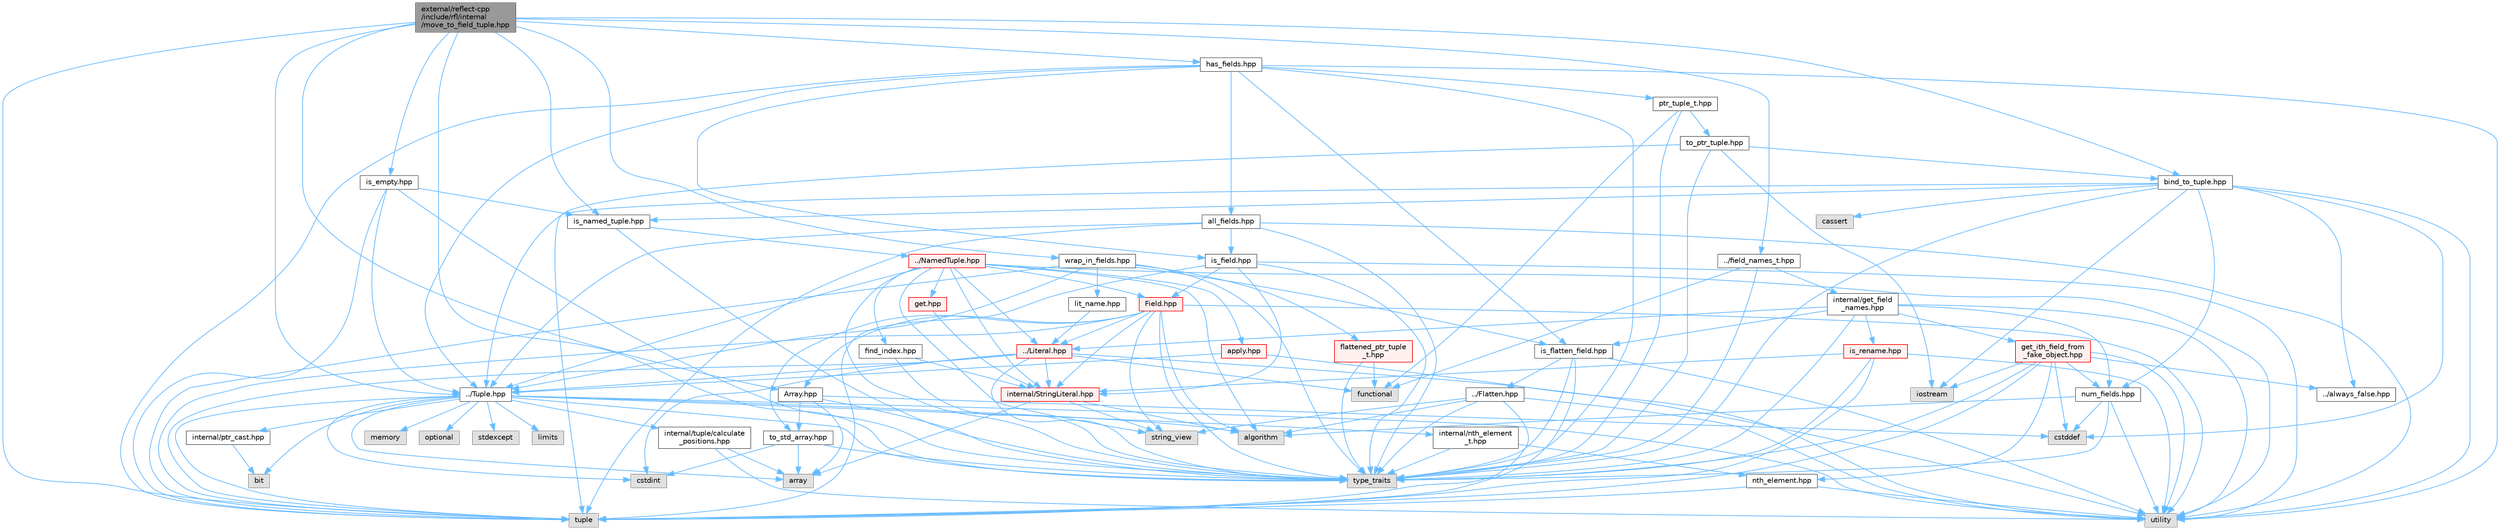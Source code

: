 digraph "external/reflect-cpp/include/rfl/internal/move_to_field_tuple.hpp"
{
 // LATEX_PDF_SIZE
  bgcolor="transparent";
  edge [fontname=Helvetica,fontsize=10,labelfontname=Helvetica,labelfontsize=10];
  node [fontname=Helvetica,fontsize=10,shape=box,height=0.2,width=0.4];
  Node1 [id="Node000001",label="external/reflect-cpp\l/include/rfl/internal\l/move_to_field_tuple.hpp",height=0.2,width=0.4,color="gray40", fillcolor="grey60", style="filled", fontcolor="black",tooltip=" "];
  Node1 -> Node2 [id="edge1_Node000001_Node000002",color="steelblue1",style="solid",tooltip=" "];
  Node2 [id="Node000002",label="tuple",height=0.2,width=0.4,color="grey60", fillcolor="#E0E0E0", style="filled",tooltip=" "];
  Node1 -> Node3 [id="edge2_Node000001_Node000003",color="steelblue1",style="solid",tooltip=" "];
  Node3 [id="Node000003",label="type_traits",height=0.2,width=0.4,color="grey60", fillcolor="#E0E0E0", style="filled",tooltip=" "];
  Node1 -> Node4 [id="edge3_Node000001_Node000004",color="steelblue1",style="solid",tooltip=" "];
  Node4 [id="Node000004",label="../Tuple.hpp",height=0.2,width=0.4,color="grey40", fillcolor="white", style="filled",URL="$_tuple_8hpp.html",tooltip=" "];
  Node4 -> Node5 [id="edge4_Node000004_Node000005",color="steelblue1",style="solid",tooltip=" "];
  Node5 [id="Node000005",label="algorithm",height=0.2,width=0.4,color="grey60", fillcolor="#E0E0E0", style="filled",tooltip=" "];
  Node4 -> Node6 [id="edge5_Node000004_Node000006",color="steelblue1",style="solid",tooltip=" "];
  Node6 [id="Node000006",label="array",height=0.2,width=0.4,color="grey60", fillcolor="#E0E0E0", style="filled",tooltip=" "];
  Node4 -> Node7 [id="edge6_Node000004_Node000007",color="steelblue1",style="solid",tooltip=" "];
  Node7 [id="Node000007",label="bit",height=0.2,width=0.4,color="grey60", fillcolor="#E0E0E0", style="filled",tooltip=" "];
  Node4 -> Node8 [id="edge7_Node000004_Node000008",color="steelblue1",style="solid",tooltip=" "];
  Node8 [id="Node000008",label="cstdint",height=0.2,width=0.4,color="grey60", fillcolor="#E0E0E0", style="filled",tooltip=" "];
  Node4 -> Node9 [id="edge8_Node000004_Node000009",color="steelblue1",style="solid",tooltip=" "];
  Node9 [id="Node000009",label="limits",height=0.2,width=0.4,color="grey60", fillcolor="#E0E0E0", style="filled",tooltip=" "];
  Node4 -> Node10 [id="edge9_Node000004_Node000010",color="steelblue1",style="solid",tooltip=" "];
  Node10 [id="Node000010",label="memory",height=0.2,width=0.4,color="grey60", fillcolor="#E0E0E0", style="filled",tooltip=" "];
  Node4 -> Node11 [id="edge10_Node000004_Node000011",color="steelblue1",style="solid",tooltip=" "];
  Node11 [id="Node000011",label="optional",height=0.2,width=0.4,color="grey60", fillcolor="#E0E0E0", style="filled",tooltip=" "];
  Node4 -> Node12 [id="edge11_Node000004_Node000012",color="steelblue1",style="solid",tooltip=" "];
  Node12 [id="Node000012",label="stdexcept",height=0.2,width=0.4,color="grey60", fillcolor="#E0E0E0", style="filled",tooltip=" "];
  Node4 -> Node2 [id="edge12_Node000004_Node000002",color="steelblue1",style="solid",tooltip=" "];
  Node4 -> Node3 [id="edge13_Node000004_Node000003",color="steelblue1",style="solid",tooltip=" "];
  Node4 -> Node13 [id="edge14_Node000004_Node000013",color="steelblue1",style="solid",tooltip=" "];
  Node13 [id="Node000013",label="utility",height=0.2,width=0.4,color="grey60", fillcolor="#E0E0E0", style="filled",tooltip=" "];
  Node4 -> Node14 [id="edge15_Node000004_Node000014",color="steelblue1",style="solid",tooltip=" "];
  Node14 [id="Node000014",label="internal/nth_element\l_t.hpp",height=0.2,width=0.4,color="grey40", fillcolor="white", style="filled",URL="$nth__element__t_8hpp.html",tooltip=" "];
  Node14 -> Node3 [id="edge16_Node000014_Node000003",color="steelblue1",style="solid",tooltip=" "];
  Node14 -> Node15 [id="edge17_Node000014_Node000015",color="steelblue1",style="solid",tooltip=" "];
  Node15 [id="Node000015",label="nth_element.hpp",height=0.2,width=0.4,color="grey40", fillcolor="white", style="filled",URL="$nth__element_8hpp.html",tooltip=" "];
  Node15 -> Node2 [id="edge18_Node000015_Node000002",color="steelblue1",style="solid",tooltip=" "];
  Node15 -> Node13 [id="edge19_Node000015_Node000013",color="steelblue1",style="solid",tooltip=" "];
  Node4 -> Node16 [id="edge20_Node000004_Node000016",color="steelblue1",style="solid",tooltip=" "];
  Node16 [id="Node000016",label="internal/ptr_cast.hpp",height=0.2,width=0.4,color="grey40", fillcolor="white", style="filled",URL="$ptr__cast_8hpp.html",tooltip=" "];
  Node16 -> Node7 [id="edge21_Node000016_Node000007",color="steelblue1",style="solid",tooltip=" "];
  Node4 -> Node17 [id="edge22_Node000004_Node000017",color="steelblue1",style="solid",tooltip=" "];
  Node17 [id="Node000017",label="internal/tuple/calculate\l_positions.hpp",height=0.2,width=0.4,color="grey40", fillcolor="white", style="filled",URL="$calculate__positions_8hpp.html",tooltip=" "];
  Node17 -> Node6 [id="edge23_Node000017_Node000006",color="steelblue1",style="solid",tooltip=" "];
  Node17 -> Node13 [id="edge24_Node000017_Node000013",color="steelblue1",style="solid",tooltip=" "];
  Node1 -> Node18 [id="edge25_Node000001_Node000018",color="steelblue1",style="solid",tooltip=" "];
  Node18 [id="Node000018",label="../field_names_t.hpp",height=0.2,width=0.4,color="grey40", fillcolor="white", style="filled",URL="$field__names__t_8hpp.html",tooltip=" "];
  Node18 -> Node19 [id="edge26_Node000018_Node000019",color="steelblue1",style="solid",tooltip=" "];
  Node19 [id="Node000019",label="functional",height=0.2,width=0.4,color="grey60", fillcolor="#E0E0E0", style="filled",tooltip=" "];
  Node18 -> Node3 [id="edge27_Node000018_Node000003",color="steelblue1",style="solid",tooltip=" "];
  Node18 -> Node20 [id="edge28_Node000018_Node000020",color="steelblue1",style="solid",tooltip=" "];
  Node20 [id="Node000020",label="internal/get_field\l_names.hpp",height=0.2,width=0.4,color="grey40", fillcolor="white", style="filled",URL="$get__field__names_8hpp.html",tooltip=" "];
  Node20 -> Node3 [id="edge29_Node000020_Node000003",color="steelblue1",style="solid",tooltip=" "];
  Node20 -> Node13 [id="edge30_Node000020_Node000013",color="steelblue1",style="solid",tooltip=" "];
  Node20 -> Node21 [id="edge31_Node000020_Node000021",color="steelblue1",style="solid",tooltip=" "];
  Node21 [id="Node000021",label="../Literal.hpp",height=0.2,width=0.4,color="red", fillcolor="#FFF0F0", style="filled",URL="$_literal_8hpp.html",tooltip=" "];
  Node21 -> Node8 [id="edge32_Node000021_Node000008",color="steelblue1",style="solid",tooltip=" "];
  Node21 -> Node19 [id="edge33_Node000021_Node000019",color="steelblue1",style="solid",tooltip=" "];
  Node21 -> Node2 [id="edge34_Node000021_Node000002",color="steelblue1",style="solid",tooltip=" "];
  Node21 -> Node3 [id="edge35_Node000021_Node000003",color="steelblue1",style="solid",tooltip=" "];
  Node21 -> Node13 [id="edge36_Node000021_Node000013",color="steelblue1",style="solid",tooltip=" "];
  Node21 -> Node4 [id="edge37_Node000021_Node000004",color="steelblue1",style="solid",tooltip=" "];
  Node21 -> Node28 [id="edge38_Node000021_Node000028",color="steelblue1",style="solid",tooltip=" "];
  Node28 [id="Node000028",label="internal/StringLiteral.hpp",height=0.2,width=0.4,color="red", fillcolor="#FFF0F0", style="filled",URL="$_string_literal_8hpp.html",tooltip=" "];
  Node28 -> Node5 [id="edge39_Node000028_Node000005",color="steelblue1",style="solid",tooltip=" "];
  Node28 -> Node6 [id="edge40_Node000028_Node000006",color="steelblue1",style="solid",tooltip=" "];
  Node28 -> Node29 [id="edge41_Node000028_Node000029",color="steelblue1",style="solid",tooltip=" "];
  Node29 [id="Node000029",label="string_view",height=0.2,width=0.4,color="grey60", fillcolor="#E0E0E0", style="filled",tooltip=" "];
  Node20 -> Node31 [id="edge42_Node000020_Node000031",color="steelblue1",style="solid",tooltip=" "];
  Node31 [id="Node000031",label="get_ith_field_from\l_fake_object.hpp",height=0.2,width=0.4,color="red", fillcolor="#FFF0F0", style="filled",URL="$get__ith__field__from__fake__object_8hpp.html",tooltip=" "];
  Node31 -> Node32 [id="edge43_Node000031_Node000032",color="steelblue1",style="solid",tooltip=" "];
  Node32 [id="Node000032",label="cstddef",height=0.2,width=0.4,color="grey60", fillcolor="#E0E0E0", style="filled",tooltip=" "];
  Node31 -> Node26 [id="edge44_Node000031_Node000026",color="steelblue1",style="solid",tooltip=" "];
  Node26 [id="Node000026",label="iostream",height=0.2,width=0.4,color="grey60", fillcolor="#E0E0E0", style="filled",tooltip=" "];
  Node31 -> Node2 [id="edge45_Node000031_Node000002",color="steelblue1",style="solid",tooltip=" "];
  Node31 -> Node3 [id="edge46_Node000031_Node000003",color="steelblue1",style="solid",tooltip=" "];
  Node31 -> Node13 [id="edge47_Node000031_Node000013",color="steelblue1",style="solid",tooltip=" "];
  Node31 -> Node33 [id="edge48_Node000031_Node000033",color="steelblue1",style="solid",tooltip=" "];
  Node33 [id="Node000033",label="../always_false.hpp",height=0.2,width=0.4,color="grey40", fillcolor="white", style="filled",URL="$always__false_8hpp.html",tooltip=" "];
  Node31 -> Node15 [id="edge49_Node000031_Node000015",color="steelblue1",style="solid",tooltip=" "];
  Node31 -> Node35 [id="edge50_Node000031_Node000035",color="steelblue1",style="solid",tooltip=" "];
  Node35 [id="Node000035",label="num_fields.hpp",height=0.2,width=0.4,color="grey40", fillcolor="white", style="filled",URL="$num__fields_8hpp.html",tooltip=" "];
  Node35 -> Node5 [id="edge51_Node000035_Node000005",color="steelblue1",style="solid",tooltip=" "];
  Node35 -> Node32 [id="edge52_Node000035_Node000032",color="steelblue1",style="solid",tooltip=" "];
  Node35 -> Node3 [id="edge53_Node000035_Node000003",color="steelblue1",style="solid",tooltip=" "];
  Node35 -> Node13 [id="edge54_Node000035_Node000013",color="steelblue1",style="solid",tooltip=" "];
  Node20 -> Node36 [id="edge55_Node000020_Node000036",color="steelblue1",style="solid",tooltip=" "];
  Node36 [id="Node000036",label="is_flatten_field.hpp",height=0.2,width=0.4,color="grey40", fillcolor="white", style="filled",URL="$is__flatten__field_8hpp.html",tooltip=" "];
  Node36 -> Node2 [id="edge56_Node000036_Node000002",color="steelblue1",style="solid",tooltip=" "];
  Node36 -> Node3 [id="edge57_Node000036_Node000003",color="steelblue1",style="solid",tooltip=" "];
  Node36 -> Node13 [id="edge58_Node000036_Node000013",color="steelblue1",style="solid",tooltip=" "];
  Node36 -> Node37 [id="edge59_Node000036_Node000037",color="steelblue1",style="solid",tooltip=" "];
  Node37 [id="Node000037",label="../Flatten.hpp",height=0.2,width=0.4,color="grey40", fillcolor="white", style="filled",URL="$_flatten_8hpp.html",tooltip=" "];
  Node37 -> Node5 [id="edge60_Node000037_Node000005",color="steelblue1",style="solid",tooltip=" "];
  Node37 -> Node29 [id="edge61_Node000037_Node000029",color="steelblue1",style="solid",tooltip=" "];
  Node37 -> Node2 [id="edge62_Node000037_Node000002",color="steelblue1",style="solid",tooltip=" "];
  Node37 -> Node3 [id="edge63_Node000037_Node000003",color="steelblue1",style="solid",tooltip=" "];
  Node37 -> Node13 [id="edge64_Node000037_Node000013",color="steelblue1",style="solid",tooltip=" "];
  Node20 -> Node38 [id="edge65_Node000020_Node000038",color="steelblue1",style="solid",tooltip=" "];
  Node38 [id="Node000038",label="is_rename.hpp",height=0.2,width=0.4,color="red", fillcolor="#FFF0F0", style="filled",URL="$is__rename_8hpp.html",tooltip=" "];
  Node38 -> Node2 [id="edge66_Node000038_Node000002",color="steelblue1",style="solid",tooltip=" "];
  Node38 -> Node3 [id="edge67_Node000038_Node000003",color="steelblue1",style="solid",tooltip=" "];
  Node38 -> Node13 [id="edge68_Node000038_Node000013",color="steelblue1",style="solid",tooltip=" "];
  Node38 -> Node28 [id="edge69_Node000038_Node000028",color="steelblue1",style="solid",tooltip=" "];
  Node20 -> Node35 [id="edge70_Node000020_Node000035",color="steelblue1",style="solid",tooltip=" "];
  Node1 -> Node41 [id="edge71_Node000001_Node000041",color="steelblue1",style="solid",tooltip=" "];
  Node41 [id="Node000041",label="Array.hpp",height=0.2,width=0.4,color="grey40", fillcolor="white", style="filled",URL="$_array_8hpp.html",tooltip=" "];
  Node41 -> Node6 [id="edge72_Node000041_Node000006",color="steelblue1",style="solid",tooltip=" "];
  Node41 -> Node32 [id="edge73_Node000041_Node000032",color="steelblue1",style="solid",tooltip=" "];
  Node41 -> Node3 [id="edge74_Node000041_Node000003",color="steelblue1",style="solid",tooltip=" "];
  Node41 -> Node42 [id="edge75_Node000041_Node000042",color="steelblue1",style="solid",tooltip=" "];
  Node42 [id="Node000042",label="to_std_array.hpp",height=0.2,width=0.4,color="grey40", fillcolor="white", style="filled",URL="$to__std__array_8hpp.html",tooltip=" "];
  Node42 -> Node6 [id="edge76_Node000042_Node000006",color="steelblue1",style="solid",tooltip=" "];
  Node42 -> Node8 [id="edge77_Node000042_Node000008",color="steelblue1",style="solid",tooltip=" "];
  Node42 -> Node3 [id="edge78_Node000042_Node000003",color="steelblue1",style="solid",tooltip=" "];
  Node1 -> Node43 [id="edge79_Node000001_Node000043",color="steelblue1",style="solid",tooltip=" "];
  Node43 [id="Node000043",label="bind_to_tuple.hpp",height=0.2,width=0.4,color="grey40", fillcolor="white", style="filled",URL="$bind__to__tuple_8hpp.html",tooltip=" "];
  Node43 -> Node44 [id="edge80_Node000043_Node000044",color="steelblue1",style="solid",tooltip=" "];
  Node44 [id="Node000044",label="cassert",height=0.2,width=0.4,color="grey60", fillcolor="#E0E0E0", style="filled",tooltip=" "];
  Node43 -> Node32 [id="edge81_Node000043_Node000032",color="steelblue1",style="solid",tooltip=" "];
  Node43 -> Node26 [id="edge82_Node000043_Node000026",color="steelblue1",style="solid",tooltip=" "];
  Node43 -> Node3 [id="edge83_Node000043_Node000003",color="steelblue1",style="solid",tooltip=" "];
  Node43 -> Node13 [id="edge84_Node000043_Node000013",color="steelblue1",style="solid",tooltip=" "];
  Node43 -> Node4 [id="edge85_Node000043_Node000004",color="steelblue1",style="solid",tooltip=" "];
  Node43 -> Node33 [id="edge86_Node000043_Node000033",color="steelblue1",style="solid",tooltip=" "];
  Node43 -> Node45 [id="edge87_Node000043_Node000045",color="steelblue1",style="solid",tooltip=" "];
  Node45 [id="Node000045",label="is_named_tuple.hpp",height=0.2,width=0.4,color="grey40", fillcolor="white", style="filled",URL="$is__named__tuple_8hpp.html",tooltip=" "];
  Node45 -> Node3 [id="edge88_Node000045_Node000003",color="steelblue1",style="solid",tooltip=" "];
  Node45 -> Node46 [id="edge89_Node000045_Node000046",color="steelblue1",style="solid",tooltip=" "];
  Node46 [id="Node000046",label="../NamedTuple.hpp",height=0.2,width=0.4,color="red", fillcolor="#FFF0F0", style="filled",URL="$_named_tuple_8hpp.html",tooltip=" "];
  Node46 -> Node5 [id="edge90_Node000046_Node000005",color="steelblue1",style="solid",tooltip=" "];
  Node46 -> Node29 [id="edge91_Node000046_Node000029",color="steelblue1",style="solid",tooltip=" "];
  Node46 -> Node3 [id="edge92_Node000046_Node000003",color="steelblue1",style="solid",tooltip=" "];
  Node46 -> Node13 [id="edge93_Node000046_Node000013",color="steelblue1",style="solid",tooltip=" "];
  Node46 -> Node47 [id="edge94_Node000046_Node000047",color="steelblue1",style="solid",tooltip=" "];
  Node47 [id="Node000047",label="Field.hpp",height=0.2,width=0.4,color="red", fillcolor="#FFF0F0", style="filled",URL="$_field_8hpp.html",tooltip=" "];
  Node47 -> Node5 [id="edge95_Node000047_Node000005",color="steelblue1",style="solid",tooltip=" "];
  Node47 -> Node29 [id="edge96_Node000047_Node000029",color="steelblue1",style="solid",tooltip=" "];
  Node47 -> Node2 [id="edge97_Node000047_Node000002",color="steelblue1",style="solid",tooltip=" "];
  Node47 -> Node3 [id="edge98_Node000047_Node000003",color="steelblue1",style="solid",tooltip=" "];
  Node47 -> Node13 [id="edge99_Node000047_Node000013",color="steelblue1",style="solid",tooltip=" "];
  Node47 -> Node21 [id="edge100_Node000047_Node000021",color="steelblue1",style="solid",tooltip=" "];
  Node47 -> Node41 [id="edge101_Node000047_Node000041",color="steelblue1",style="solid",tooltip=" "];
  Node47 -> Node28 [id="edge102_Node000047_Node000028",color="steelblue1",style="solid",tooltip=" "];
  Node47 -> Node42 [id="edge103_Node000047_Node000042",color="steelblue1",style="solid",tooltip=" "];
  Node46 -> Node21 [id="edge104_Node000046_Node000021",color="steelblue1",style="solid",tooltip=" "];
  Node46 -> Node4 [id="edge105_Node000046_Node000004",color="steelblue1",style="solid",tooltip=" "];
  Node46 -> Node49 [id="edge106_Node000046_Node000049",color="steelblue1",style="solid",tooltip=" "];
  Node49 [id="Node000049",label="apply.hpp",height=0.2,width=0.4,color="red", fillcolor="#FFF0F0", style="filled",URL="$apply_8hpp.html",tooltip=" "];
  Node49 -> Node13 [id="edge107_Node000049_Node000013",color="steelblue1",style="solid",tooltip=" "];
  Node49 -> Node4 [id="edge108_Node000049_Node000004",color="steelblue1",style="solid",tooltip=" "];
  Node46 -> Node51 [id="edge109_Node000046_Node000051",color="steelblue1",style="solid",tooltip=" "];
  Node51 [id="Node000051",label="get.hpp",height=0.2,width=0.4,color="red", fillcolor="#FFF0F0", style="filled",URL="$get_8hpp.html",tooltip=" "];
  Node51 -> Node28 [id="edge110_Node000051_Node000028",color="steelblue1",style="solid",tooltip=" "];
  Node46 -> Node28 [id="edge111_Node000046_Node000028",color="steelblue1",style="solid",tooltip=" "];
  Node46 -> Node54 [id="edge112_Node000046_Node000054",color="steelblue1",style="solid",tooltip=" "];
  Node54 [id="Node000054",label="find_index.hpp",height=0.2,width=0.4,color="grey40", fillcolor="white", style="filled",URL="$find__index_8hpp.html",tooltip=" "];
  Node54 -> Node3 [id="edge113_Node000054_Node000003",color="steelblue1",style="solid",tooltip=" "];
  Node54 -> Node28 [id="edge114_Node000054_Node000028",color="steelblue1",style="solid",tooltip=" "];
  Node43 -> Node35 [id="edge115_Node000043_Node000035",color="steelblue1",style="solid",tooltip=" "];
  Node1 -> Node62 [id="edge116_Node000001_Node000062",color="steelblue1",style="solid",tooltip=" "];
  Node62 [id="Node000062",label="has_fields.hpp",height=0.2,width=0.4,color="grey40", fillcolor="white", style="filled",URL="$has__fields_8hpp.html",tooltip=" "];
  Node62 -> Node2 [id="edge117_Node000062_Node000002",color="steelblue1",style="solid",tooltip=" "];
  Node62 -> Node3 [id="edge118_Node000062_Node000003",color="steelblue1",style="solid",tooltip=" "];
  Node62 -> Node13 [id="edge119_Node000062_Node000013",color="steelblue1",style="solid",tooltip=" "];
  Node62 -> Node4 [id="edge120_Node000062_Node000004",color="steelblue1",style="solid",tooltip=" "];
  Node62 -> Node63 [id="edge121_Node000062_Node000063",color="steelblue1",style="solid",tooltip=" "];
  Node63 [id="Node000063",label="all_fields.hpp",height=0.2,width=0.4,color="grey40", fillcolor="white", style="filled",URL="$all__fields_8hpp.html",tooltip=" "];
  Node63 -> Node2 [id="edge122_Node000063_Node000002",color="steelblue1",style="solid",tooltip=" "];
  Node63 -> Node3 [id="edge123_Node000063_Node000003",color="steelblue1",style="solid",tooltip=" "];
  Node63 -> Node13 [id="edge124_Node000063_Node000013",color="steelblue1",style="solid",tooltip=" "];
  Node63 -> Node4 [id="edge125_Node000063_Node000004",color="steelblue1",style="solid",tooltip=" "];
  Node63 -> Node64 [id="edge126_Node000063_Node000064",color="steelblue1",style="solid",tooltip=" "];
  Node64 [id="Node000064",label="is_field.hpp",height=0.2,width=0.4,color="grey40", fillcolor="white", style="filled",URL="$is__field_8hpp.html",tooltip=" "];
  Node64 -> Node2 [id="edge127_Node000064_Node000002",color="steelblue1",style="solid",tooltip=" "];
  Node64 -> Node3 [id="edge128_Node000064_Node000003",color="steelblue1",style="solid",tooltip=" "];
  Node64 -> Node13 [id="edge129_Node000064_Node000013",color="steelblue1",style="solid",tooltip=" "];
  Node64 -> Node47 [id="edge130_Node000064_Node000047",color="steelblue1",style="solid",tooltip=" "];
  Node64 -> Node28 [id="edge131_Node000064_Node000028",color="steelblue1",style="solid",tooltip=" "];
  Node62 -> Node64 [id="edge132_Node000062_Node000064",color="steelblue1",style="solid",tooltip=" "];
  Node62 -> Node36 [id="edge133_Node000062_Node000036",color="steelblue1",style="solid",tooltip=" "];
  Node62 -> Node65 [id="edge134_Node000062_Node000065",color="steelblue1",style="solid",tooltip=" "];
  Node65 [id="Node000065",label="ptr_tuple_t.hpp",height=0.2,width=0.4,color="grey40", fillcolor="white", style="filled",URL="$ptr__tuple__t_8hpp.html",tooltip=" "];
  Node65 -> Node19 [id="edge135_Node000065_Node000019",color="steelblue1",style="solid",tooltip=" "];
  Node65 -> Node3 [id="edge136_Node000065_Node000003",color="steelblue1",style="solid",tooltip=" "];
  Node65 -> Node66 [id="edge137_Node000065_Node000066",color="steelblue1",style="solid",tooltip=" "];
  Node66 [id="Node000066",label="to_ptr_tuple.hpp",height=0.2,width=0.4,color="grey40", fillcolor="white", style="filled",URL="$to__ptr__tuple_8hpp.html",tooltip=" "];
  Node66 -> Node26 [id="edge138_Node000066_Node000026",color="steelblue1",style="solid",tooltip=" "];
  Node66 -> Node2 [id="edge139_Node000066_Node000002",color="steelblue1",style="solid",tooltip=" "];
  Node66 -> Node3 [id="edge140_Node000066_Node000003",color="steelblue1",style="solid",tooltip=" "];
  Node66 -> Node43 [id="edge141_Node000066_Node000043",color="steelblue1",style="solid",tooltip=" "];
  Node1 -> Node67 [id="edge142_Node000001_Node000067",color="steelblue1",style="solid",tooltip=" "];
  Node67 [id="Node000067",label="is_empty.hpp",height=0.2,width=0.4,color="grey40", fillcolor="white", style="filled",URL="$internal_2is__empty_8hpp.html",tooltip=" "];
  Node67 -> Node2 [id="edge143_Node000067_Node000002",color="steelblue1",style="solid",tooltip=" "];
  Node67 -> Node3 [id="edge144_Node000067_Node000003",color="steelblue1",style="solid",tooltip=" "];
  Node67 -> Node4 [id="edge145_Node000067_Node000004",color="steelblue1",style="solid",tooltip=" "];
  Node67 -> Node45 [id="edge146_Node000067_Node000045",color="steelblue1",style="solid",tooltip=" "];
  Node1 -> Node45 [id="edge147_Node000001_Node000045",color="steelblue1",style="solid",tooltip=" "];
  Node1 -> Node68 [id="edge148_Node000001_Node000068",color="steelblue1",style="solid",tooltip=" "];
  Node68 [id="Node000068",label="wrap_in_fields.hpp",height=0.2,width=0.4,color="grey40", fillcolor="white", style="filled",URL="$wrap__in__fields_8hpp.html",tooltip=" "];
  Node68 -> Node2 [id="edge149_Node000068_Node000002",color="steelblue1",style="solid",tooltip=" "];
  Node68 -> Node3 [id="edge150_Node000068_Node000003",color="steelblue1",style="solid",tooltip=" "];
  Node68 -> Node4 [id="edge151_Node000068_Node000004",color="steelblue1",style="solid",tooltip=" "];
  Node68 -> Node69 [id="edge152_Node000068_Node000069",color="steelblue1",style="solid",tooltip=" "];
  Node69 [id="Node000069",label="flattened_ptr_tuple\l_t.hpp",height=0.2,width=0.4,color="red", fillcolor="#FFF0F0", style="filled",URL="$flattened__ptr__tuple__t_8hpp.html",tooltip=" "];
  Node69 -> Node19 [id="edge153_Node000069_Node000019",color="steelblue1",style="solid",tooltip=" "];
  Node69 -> Node3 [id="edge154_Node000069_Node000003",color="steelblue1",style="solid",tooltip=" "];
  Node68 -> Node36 [id="edge155_Node000068_Node000036",color="steelblue1",style="solid",tooltip=" "];
  Node68 -> Node72 [id="edge156_Node000068_Node000072",color="steelblue1",style="solid",tooltip=" "];
  Node72 [id="Node000072",label="lit_name.hpp",height=0.2,width=0.4,color="grey40", fillcolor="white", style="filled",URL="$lit__name_8hpp.html",tooltip=" "];
  Node72 -> Node21 [id="edge157_Node000072_Node000021",color="steelblue1",style="solid",tooltip=" "];
}
